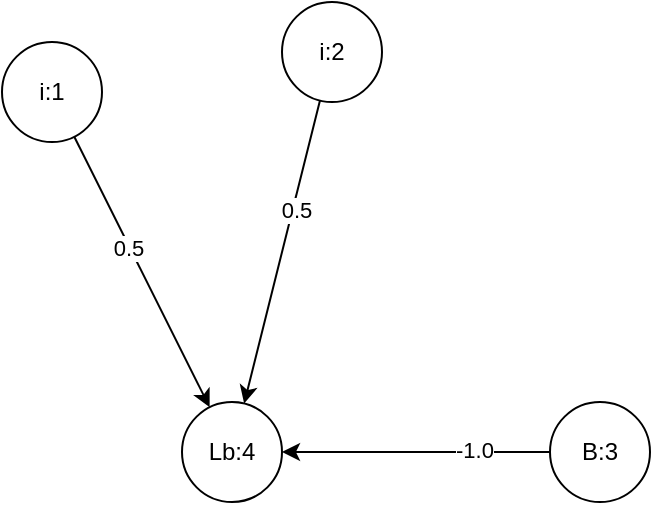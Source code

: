 <mxfile version="24.2.5" type="device">
  <diagram name="Test2" id="nykNHn463SW9v7BsX8j2">
    <mxGraphModel dx="714" dy="423" grid="1" gridSize="10" guides="1" tooltips="1" connect="1" arrows="1" fold="1" page="1" pageScale="1" pageWidth="827" pageHeight="1169" math="0" shadow="0">
      <root>
        <mxCell id="0" />
        <mxCell id="1" parent="0" />
        <mxCell id="iUJ6JxmStx1WilnGTJF3-8" style="edgeStyle=none;rounded=0;orthogonalLoop=1;jettySize=auto;html=1;" parent="1" source="iUJ6JxmStx1WilnGTJF3-2" target="iUJ6JxmStx1WilnGTJF3-5" edge="1">
          <mxGeometry relative="1" as="geometry" />
        </mxCell>
        <mxCell id="iUJ6JxmStx1WilnGTJF3-10" value="0.5" style="edgeLabel;html=1;align=center;verticalAlign=middle;resizable=0;points=[];" parent="iUJ6JxmStx1WilnGTJF3-8" vertex="1" connectable="0">
          <mxGeometry x="-0.195" y="-1" relative="1" as="geometry">
            <mxPoint as="offset" />
          </mxGeometry>
        </mxCell>
        <mxCell id="iUJ6JxmStx1WilnGTJF3-2" value="i:1" style="ellipse;whiteSpace=wrap;html=1;aspect=fixed;" parent="1" vertex="1">
          <mxGeometry x="90" y="120" width="50" height="50" as="geometry" />
        </mxCell>
        <mxCell id="iUJ6JxmStx1WilnGTJF3-9" style="edgeStyle=none;rounded=0;orthogonalLoop=1;jettySize=auto;html=1;" parent="1" source="iUJ6JxmStx1WilnGTJF3-3" target="iUJ6JxmStx1WilnGTJF3-5" edge="1">
          <mxGeometry relative="1" as="geometry" />
        </mxCell>
        <mxCell id="iUJ6JxmStx1WilnGTJF3-11" value="0.5" style="edgeLabel;html=1;align=center;verticalAlign=middle;resizable=0;points=[];" parent="iUJ6JxmStx1WilnGTJF3-9" vertex="1" connectable="0">
          <mxGeometry x="-0.288" y="1" relative="1" as="geometry">
            <mxPoint as="offset" />
          </mxGeometry>
        </mxCell>
        <mxCell id="iUJ6JxmStx1WilnGTJF3-3" value="i:2" style="ellipse;whiteSpace=wrap;html=1;aspect=fixed;" parent="1" vertex="1">
          <mxGeometry x="230" y="100" width="50" height="50" as="geometry" />
        </mxCell>
        <mxCell id="iUJ6JxmStx1WilnGTJF3-5" value="Lb:4" style="ellipse;whiteSpace=wrap;html=1;aspect=fixed;" parent="1" vertex="1">
          <mxGeometry x="180" y="300" width="50" height="50" as="geometry" />
        </mxCell>
        <mxCell id="ykWVu8xKBMtyo3ibjXoU-2" style="edgeStyle=none;rounded=0;orthogonalLoop=1;jettySize=auto;html=1;entryX=1;entryY=0.5;entryDx=0;entryDy=0;" parent="1" source="ykWVu8xKBMtyo3ibjXoU-1" target="iUJ6JxmStx1WilnGTJF3-5" edge="1">
          <mxGeometry relative="1" as="geometry" />
        </mxCell>
        <mxCell id="ykWVu8xKBMtyo3ibjXoU-4" value="-1.0" style="edgeLabel;html=1;align=center;verticalAlign=middle;resizable=0;points=[];" parent="ykWVu8xKBMtyo3ibjXoU-2" vertex="1" connectable="0">
          <mxGeometry x="-0.423" y="-2" relative="1" as="geometry">
            <mxPoint y="1" as="offset" />
          </mxGeometry>
        </mxCell>
        <mxCell id="ykWVu8xKBMtyo3ibjXoU-1" value="B:3" style="ellipse;whiteSpace=wrap;html=1;aspect=fixed;" parent="1" vertex="1">
          <mxGeometry x="364" y="300" width="50" height="50" as="geometry" />
        </mxCell>
      </root>
    </mxGraphModel>
  </diagram>
</mxfile>
